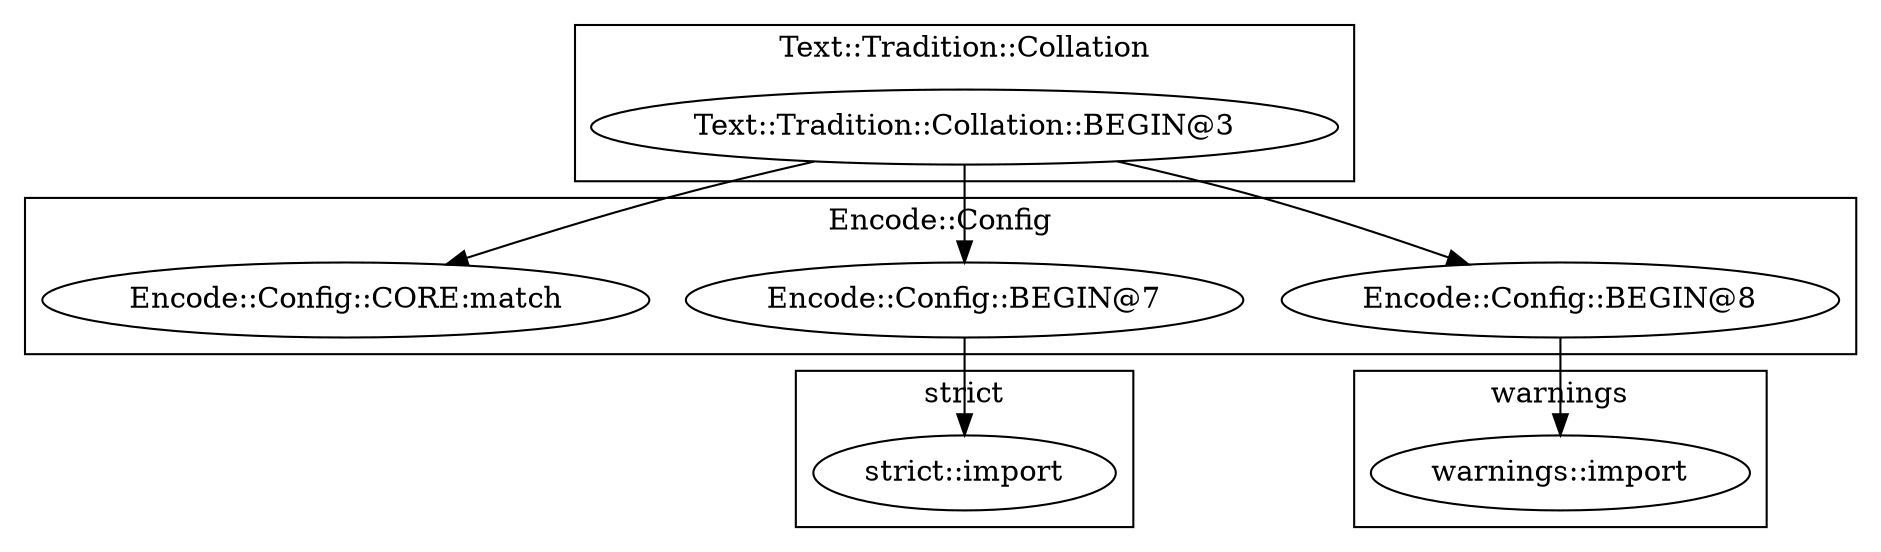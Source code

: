 digraph {
graph [overlap=false]
subgraph cluster_Text_Tradition_Collation {
	label="Text::Tradition::Collation";
	"Text::Tradition::Collation::BEGIN@3";
}
subgraph cluster_warnings {
	label="warnings";
	"warnings::import";
}
subgraph cluster_Encode_Config {
	label="Encode::Config";
	"Encode::Config::BEGIN@7";
	"Encode::Config::BEGIN@8";
	"Encode::Config::CORE:match";
}
subgraph cluster_strict {
	label="strict";
	"strict::import";
}
"Encode::Config::BEGIN@7" -> "strict::import";
"Text::Tradition::Collation::BEGIN@3" -> "Encode::Config::CORE:match";
"Text::Tradition::Collation::BEGIN@3" -> "Encode::Config::BEGIN@8";
"Encode::Config::BEGIN@8" -> "warnings::import";
"Text::Tradition::Collation::BEGIN@3" -> "Encode::Config::BEGIN@7";
}
